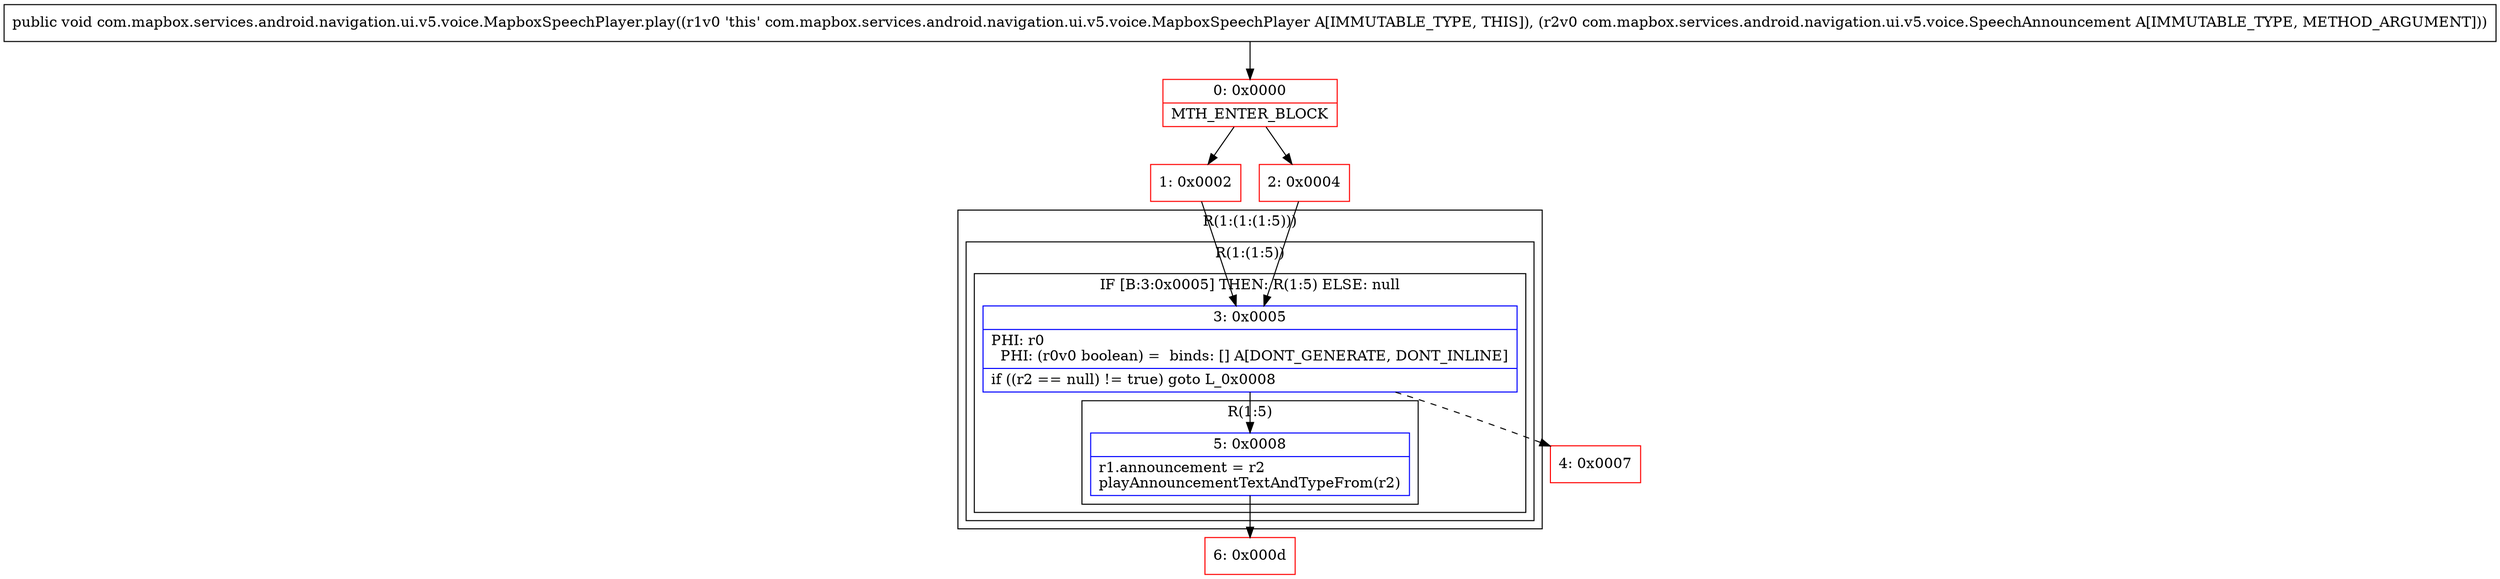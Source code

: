 digraph "CFG forcom.mapbox.services.android.navigation.ui.v5.voice.MapboxSpeechPlayer.play(Lcom\/mapbox\/services\/android\/navigation\/ui\/v5\/voice\/SpeechAnnouncement;)V" {
subgraph cluster_Region_2025209907 {
label = "R(1:(1:(1:5)))";
node [shape=record,color=blue];
subgraph cluster_Region_157093957 {
label = "R(1:(1:5))";
node [shape=record,color=blue];
subgraph cluster_IfRegion_1422151347 {
label = "IF [B:3:0x0005] THEN: R(1:5) ELSE: null";
node [shape=record,color=blue];
Node_3 [shape=record,label="{3\:\ 0x0005|PHI: r0 \l  PHI: (r0v0 boolean) =  binds: [] A[DONT_GENERATE, DONT_INLINE]\l|if ((r2 == null) != true) goto L_0x0008\l}"];
subgraph cluster_Region_614974881 {
label = "R(1:5)";
node [shape=record,color=blue];
Node_5 [shape=record,label="{5\:\ 0x0008|r1.announcement = r2\lplayAnnouncementTextAndTypeFrom(r2)\l}"];
}
}
}
}
Node_0 [shape=record,color=red,label="{0\:\ 0x0000|MTH_ENTER_BLOCK\l}"];
Node_1 [shape=record,color=red,label="{1\:\ 0x0002}"];
Node_2 [shape=record,color=red,label="{2\:\ 0x0004}"];
Node_4 [shape=record,color=red,label="{4\:\ 0x0007}"];
Node_6 [shape=record,color=red,label="{6\:\ 0x000d}"];
MethodNode[shape=record,label="{public void com.mapbox.services.android.navigation.ui.v5.voice.MapboxSpeechPlayer.play((r1v0 'this' com.mapbox.services.android.navigation.ui.v5.voice.MapboxSpeechPlayer A[IMMUTABLE_TYPE, THIS]), (r2v0 com.mapbox.services.android.navigation.ui.v5.voice.SpeechAnnouncement A[IMMUTABLE_TYPE, METHOD_ARGUMENT])) }"];
MethodNode -> Node_0;
Node_3 -> Node_4[style=dashed];
Node_3 -> Node_5;
Node_5 -> Node_6;
Node_0 -> Node_1;
Node_0 -> Node_2;
Node_1 -> Node_3;
Node_2 -> Node_3;
}

